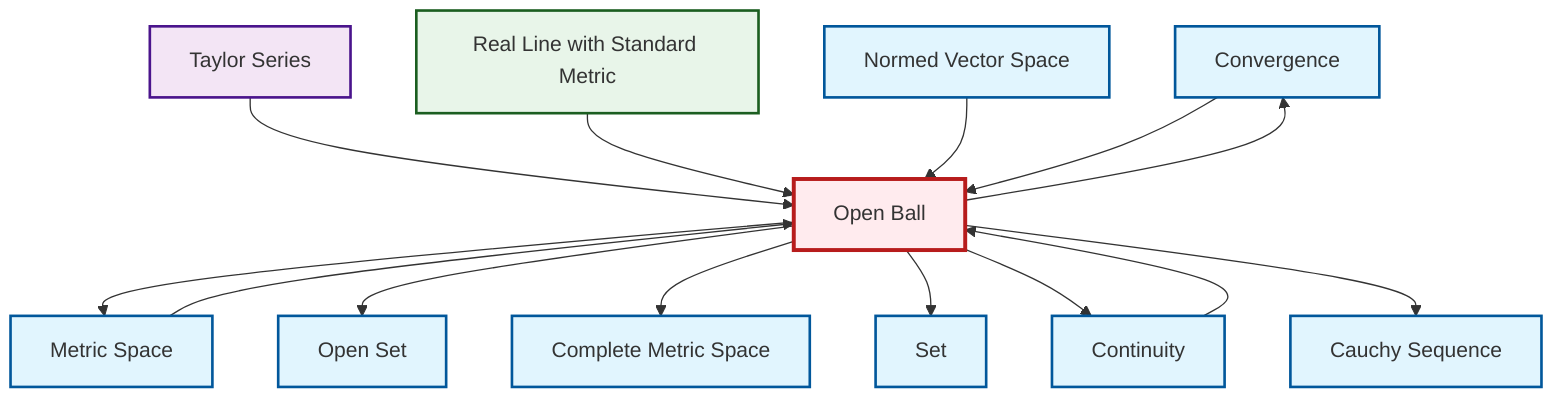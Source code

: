 graph TD
    classDef definition fill:#e1f5fe,stroke:#01579b,stroke-width:2px
    classDef theorem fill:#f3e5f5,stroke:#4a148c,stroke-width:2px
    classDef axiom fill:#fff3e0,stroke:#e65100,stroke-width:2px
    classDef example fill:#e8f5e9,stroke:#1b5e20,stroke-width:2px
    classDef current fill:#ffebee,stroke:#b71c1c,stroke-width:3px
    def-complete-metric-space["Complete Metric Space"]:::definition
    def-set["Set"]:::definition
    def-convergence["Convergence"]:::definition
    def-normed-vector-space["Normed Vector Space"]:::definition
    ex-real-line-metric["Real Line with Standard Metric"]:::example
    thm-taylor-series["Taylor Series"]:::theorem
    def-open-ball["Open Ball"]:::definition
    def-continuity["Continuity"]:::definition
    def-cauchy-sequence["Cauchy Sequence"]:::definition
    def-metric-space["Metric Space"]:::definition
    def-open-set["Open Set"]:::definition
    def-open-ball --> def-metric-space
    thm-taylor-series --> def-open-ball
    def-metric-space --> def-open-ball
    def-open-ball --> def-open-set
    def-open-ball --> def-complete-metric-space
    def-open-ball --> def-set
    def-continuity --> def-open-ball
    def-open-ball --> def-convergence
    def-open-ball --> def-continuity
    ex-real-line-metric --> def-open-ball
    def-open-ball --> def-cauchy-sequence
    def-normed-vector-space --> def-open-ball
    def-convergence --> def-open-ball
    class def-open-ball current